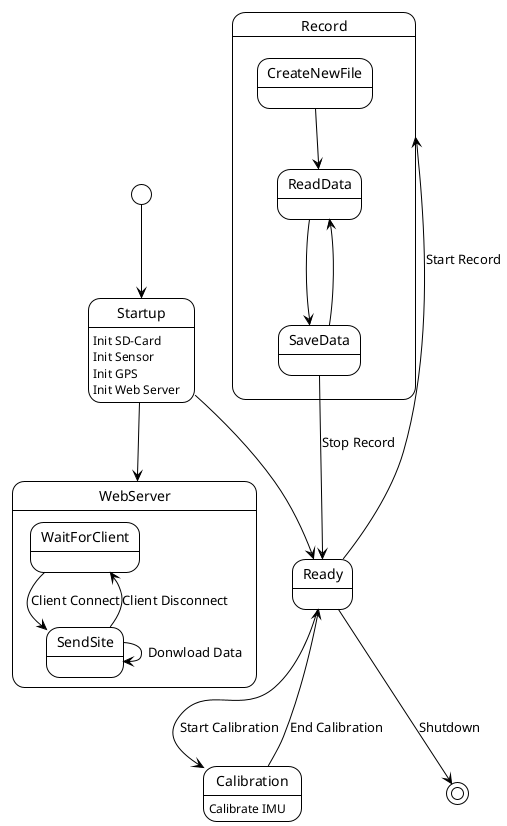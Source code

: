 @startuml

!theme plain



[*] --> Startup



Startup --> Ready
Startup : Init SD-Card
Startup : Init Sensor
Startup : Init GPS
Startup : Init Web Server

Ready --> Calibration : Start Calibration
Calibration : Calibrate IMU



Calibration --> Ready : End Calibration



Ready --> Record : Start Record

state Record {

    CreateNewFile --> ReadData
    ReadData --> SaveData
    SaveData --> ReadData

    SaveData --> Ready : Stop Record
}



Ready --> [*] : Shutdown


Startup --> WebServer

state WebServer {
    WaitForClient --> SendSite : Client Connect
    SendSite --> WaitForClient : Client Disconnect
    SendSite --> SendSite : Donwload Data
}




@enduml